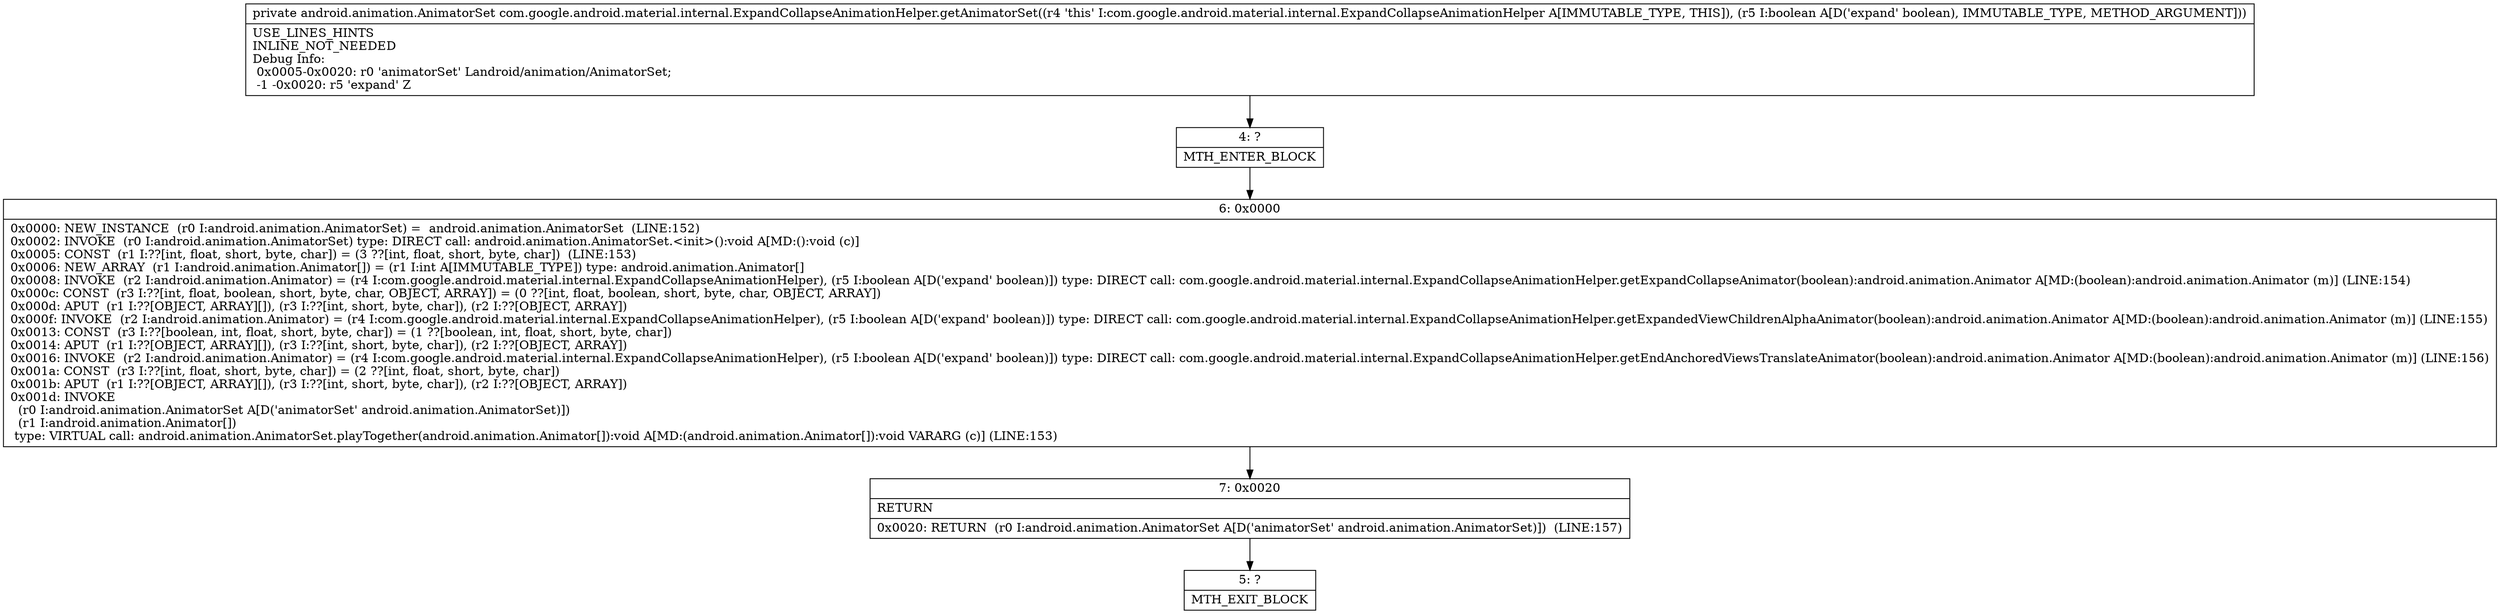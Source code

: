 digraph "CFG forcom.google.android.material.internal.ExpandCollapseAnimationHelper.getAnimatorSet(Z)Landroid\/animation\/AnimatorSet;" {
Node_4 [shape=record,label="{4\:\ ?|MTH_ENTER_BLOCK\l}"];
Node_6 [shape=record,label="{6\:\ 0x0000|0x0000: NEW_INSTANCE  (r0 I:android.animation.AnimatorSet) =  android.animation.AnimatorSet  (LINE:152)\l0x0002: INVOKE  (r0 I:android.animation.AnimatorSet) type: DIRECT call: android.animation.AnimatorSet.\<init\>():void A[MD:():void (c)]\l0x0005: CONST  (r1 I:??[int, float, short, byte, char]) = (3 ??[int, float, short, byte, char])  (LINE:153)\l0x0006: NEW_ARRAY  (r1 I:android.animation.Animator[]) = (r1 I:int A[IMMUTABLE_TYPE]) type: android.animation.Animator[] \l0x0008: INVOKE  (r2 I:android.animation.Animator) = (r4 I:com.google.android.material.internal.ExpandCollapseAnimationHelper), (r5 I:boolean A[D('expand' boolean)]) type: DIRECT call: com.google.android.material.internal.ExpandCollapseAnimationHelper.getExpandCollapseAnimator(boolean):android.animation.Animator A[MD:(boolean):android.animation.Animator (m)] (LINE:154)\l0x000c: CONST  (r3 I:??[int, float, boolean, short, byte, char, OBJECT, ARRAY]) = (0 ??[int, float, boolean, short, byte, char, OBJECT, ARRAY]) \l0x000d: APUT  (r1 I:??[OBJECT, ARRAY][]), (r3 I:??[int, short, byte, char]), (r2 I:??[OBJECT, ARRAY]) \l0x000f: INVOKE  (r2 I:android.animation.Animator) = (r4 I:com.google.android.material.internal.ExpandCollapseAnimationHelper), (r5 I:boolean A[D('expand' boolean)]) type: DIRECT call: com.google.android.material.internal.ExpandCollapseAnimationHelper.getExpandedViewChildrenAlphaAnimator(boolean):android.animation.Animator A[MD:(boolean):android.animation.Animator (m)] (LINE:155)\l0x0013: CONST  (r3 I:??[boolean, int, float, short, byte, char]) = (1 ??[boolean, int, float, short, byte, char]) \l0x0014: APUT  (r1 I:??[OBJECT, ARRAY][]), (r3 I:??[int, short, byte, char]), (r2 I:??[OBJECT, ARRAY]) \l0x0016: INVOKE  (r2 I:android.animation.Animator) = (r4 I:com.google.android.material.internal.ExpandCollapseAnimationHelper), (r5 I:boolean A[D('expand' boolean)]) type: DIRECT call: com.google.android.material.internal.ExpandCollapseAnimationHelper.getEndAnchoredViewsTranslateAnimator(boolean):android.animation.Animator A[MD:(boolean):android.animation.Animator (m)] (LINE:156)\l0x001a: CONST  (r3 I:??[int, float, short, byte, char]) = (2 ??[int, float, short, byte, char]) \l0x001b: APUT  (r1 I:??[OBJECT, ARRAY][]), (r3 I:??[int, short, byte, char]), (r2 I:??[OBJECT, ARRAY]) \l0x001d: INVOKE  \l  (r0 I:android.animation.AnimatorSet A[D('animatorSet' android.animation.AnimatorSet)])\l  (r1 I:android.animation.Animator[])\l type: VIRTUAL call: android.animation.AnimatorSet.playTogether(android.animation.Animator[]):void A[MD:(android.animation.Animator[]):void VARARG (c)] (LINE:153)\l}"];
Node_7 [shape=record,label="{7\:\ 0x0020|RETURN\l|0x0020: RETURN  (r0 I:android.animation.AnimatorSet A[D('animatorSet' android.animation.AnimatorSet)])  (LINE:157)\l}"];
Node_5 [shape=record,label="{5\:\ ?|MTH_EXIT_BLOCK\l}"];
MethodNode[shape=record,label="{private android.animation.AnimatorSet com.google.android.material.internal.ExpandCollapseAnimationHelper.getAnimatorSet((r4 'this' I:com.google.android.material.internal.ExpandCollapseAnimationHelper A[IMMUTABLE_TYPE, THIS]), (r5 I:boolean A[D('expand' boolean), IMMUTABLE_TYPE, METHOD_ARGUMENT]))  | USE_LINES_HINTS\lINLINE_NOT_NEEDED\lDebug Info:\l  0x0005\-0x0020: r0 'animatorSet' Landroid\/animation\/AnimatorSet;\l  \-1 \-0x0020: r5 'expand' Z\l}"];
MethodNode -> Node_4;Node_4 -> Node_6;
Node_6 -> Node_7;
Node_7 -> Node_5;
}

